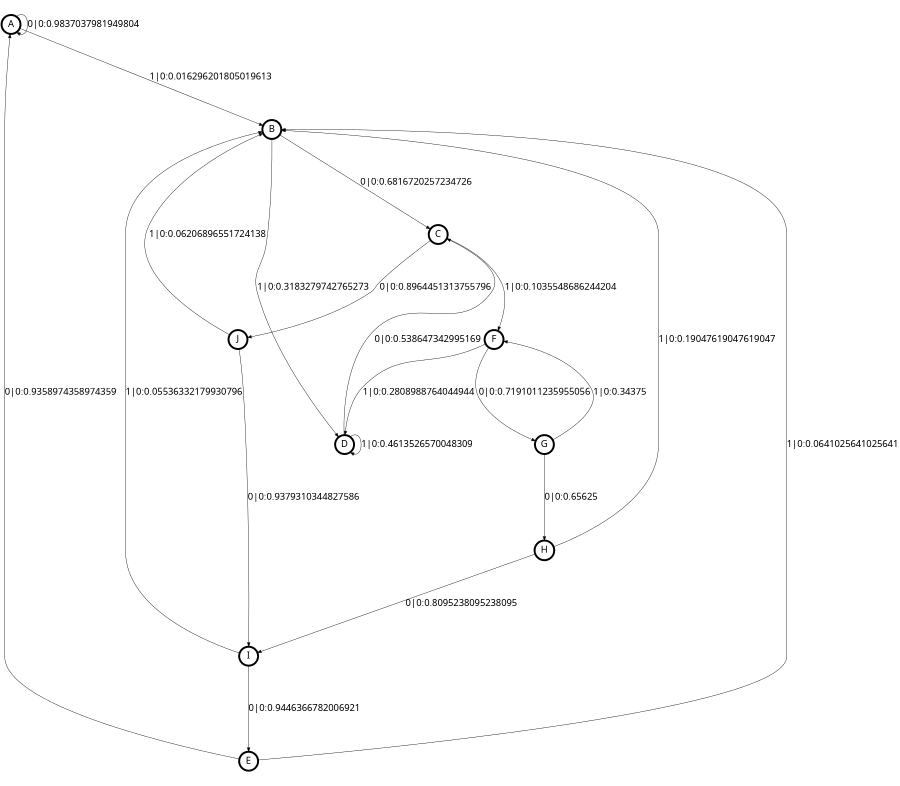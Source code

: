 digraph  {
size = "6,8.5";
ratio = "fill";
node
[shape = circle];
node [fontsize = 24];
node [penwidth = 5];
edge [fontsize = 24];
node [fontname = "CMU Serif Roman"];
graph [fontname = "CMU Serif Roman"];
edge [fontname = "CMU Serif Roman"];
A -> A [label = "0|0:0.9837037981949804\l"];
A -> B [label = "1|0:0.016296201805019613\l"];
B -> C [label = "0|0:0.6816720257234726\l"];
B -> D [label = "1|0:0.3183279742765273\l"];
C -> F [label = "1|0:0.1035548686244204\l"];
C -> J [label = "0|0:0.8964451313755796\l"];
D -> C [label = "0|0:0.538647342995169\l"];
D -> D [label = "1|0:0.4613526570048309\l"];
E -> A [label = "0|0:0.9358974358974359\l"];
E -> B [label = "1|0:0.0641025641025641\l"];
F -> D [label = "1|0:0.2808988764044944\l"];
F -> G [label = "0|0:0.7191011235955056\l"];
G -> F [label = "1|0:0.34375\l"];
G -> H [label = "0|0:0.65625\l"];
H -> B [label = "1|0:0.19047619047619047\l"];
H -> I [label = "0|0:0.8095238095238095\l"];
I -> B [label = "1|0:0.05536332179930796\l"];
I -> E [label = "0|0:0.9446366782006921\l"];
J -> B [label = "1|0:0.06206896551724138\l"];
J -> I [label = "0|0:0.9379310344827586\l"];
}